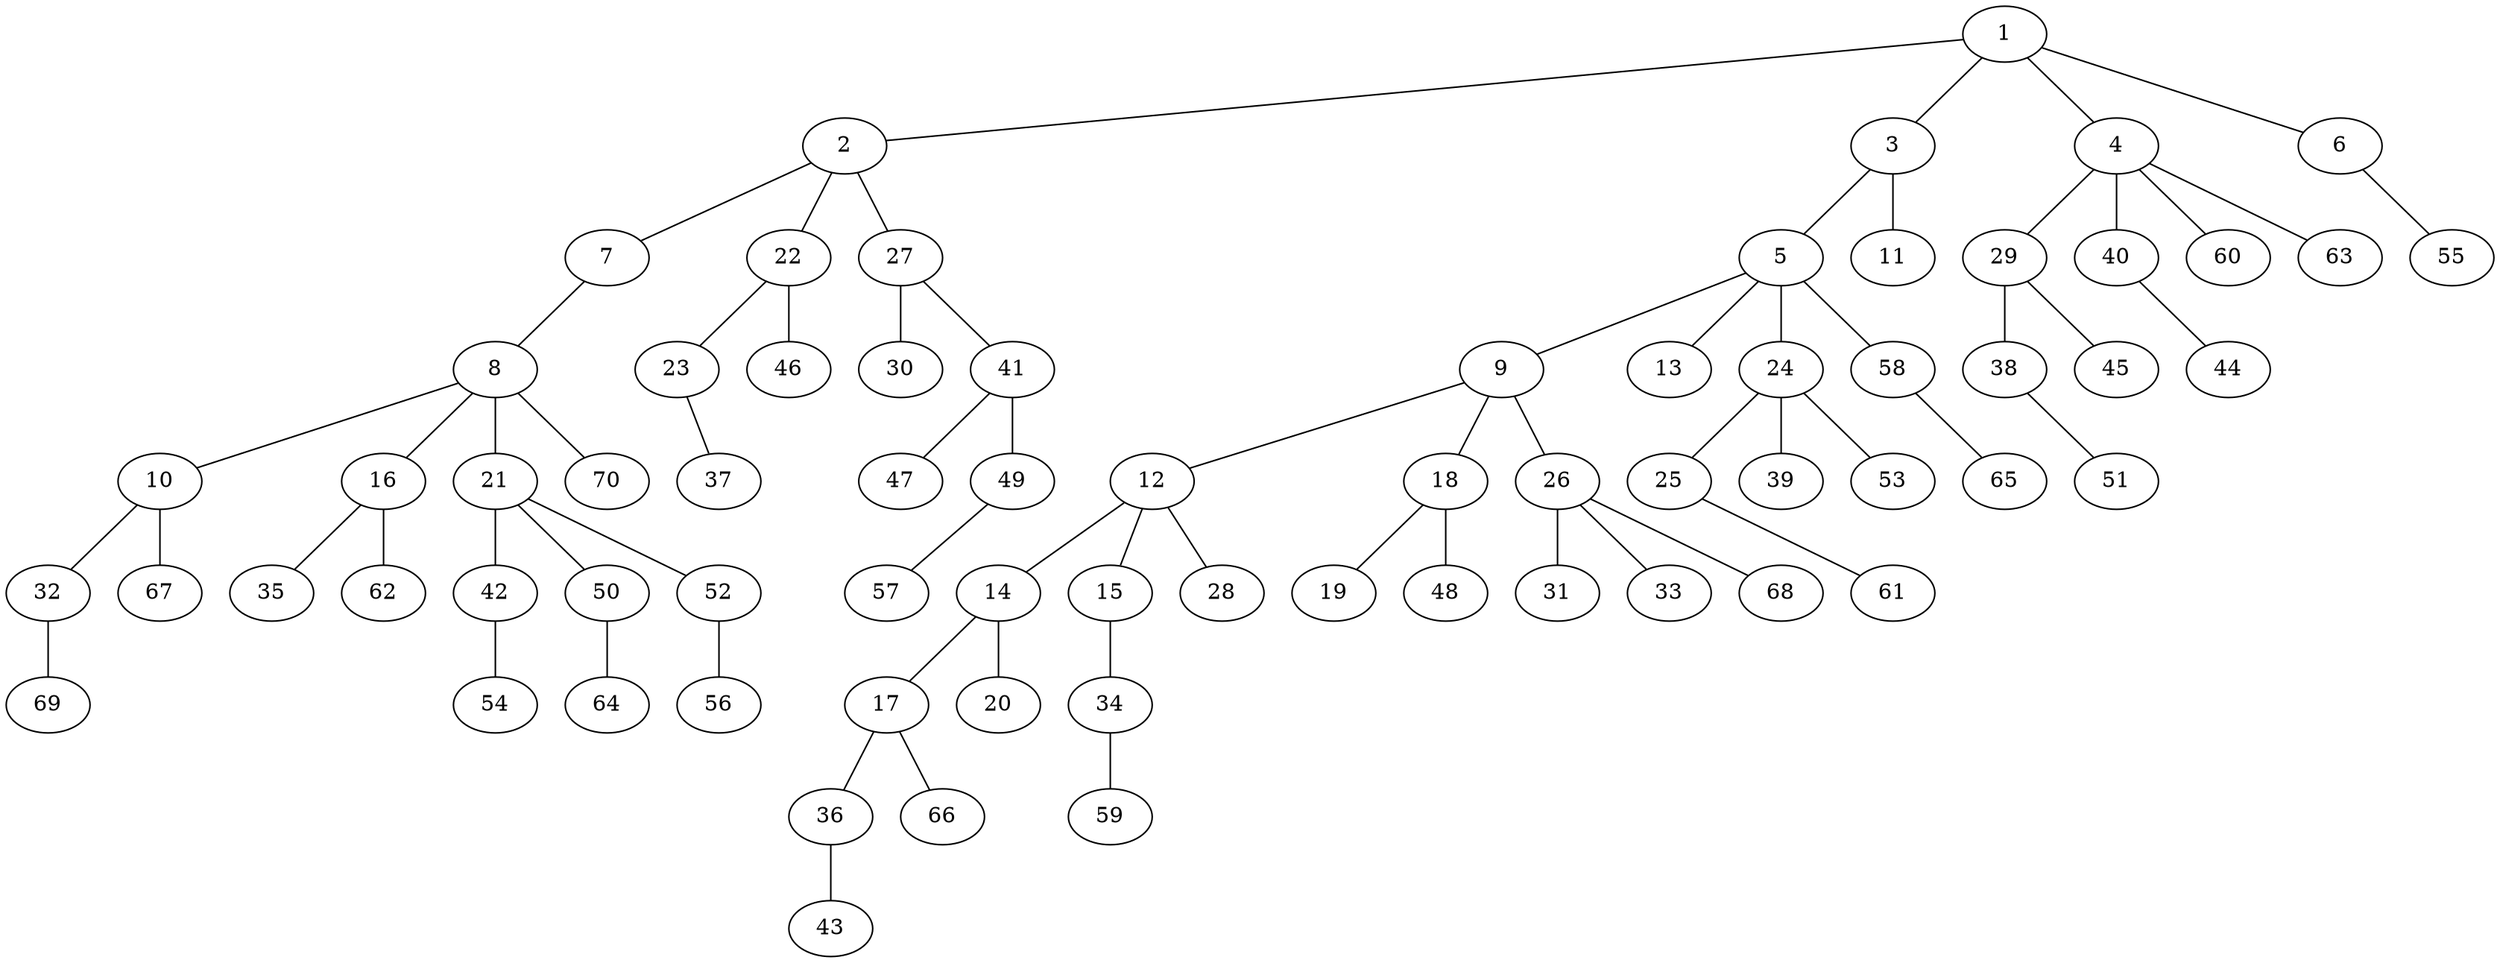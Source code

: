 graph graphname {1--2
1--3
1--4
1--6
2--7
2--22
2--27
3--5
3--11
4--29
4--40
4--60
4--63
5--9
5--13
5--24
5--58
6--55
7--8
8--10
8--16
8--21
8--70
9--12
9--18
9--26
10--32
10--67
12--14
12--15
12--28
14--17
14--20
15--34
16--35
16--62
17--36
17--66
18--19
18--48
21--42
21--50
21--52
22--23
22--46
23--37
24--25
24--39
24--53
25--61
26--31
26--33
26--68
27--30
27--41
29--38
29--45
32--69
34--59
36--43
38--51
40--44
41--47
41--49
42--54
49--57
50--64
52--56
58--65
}